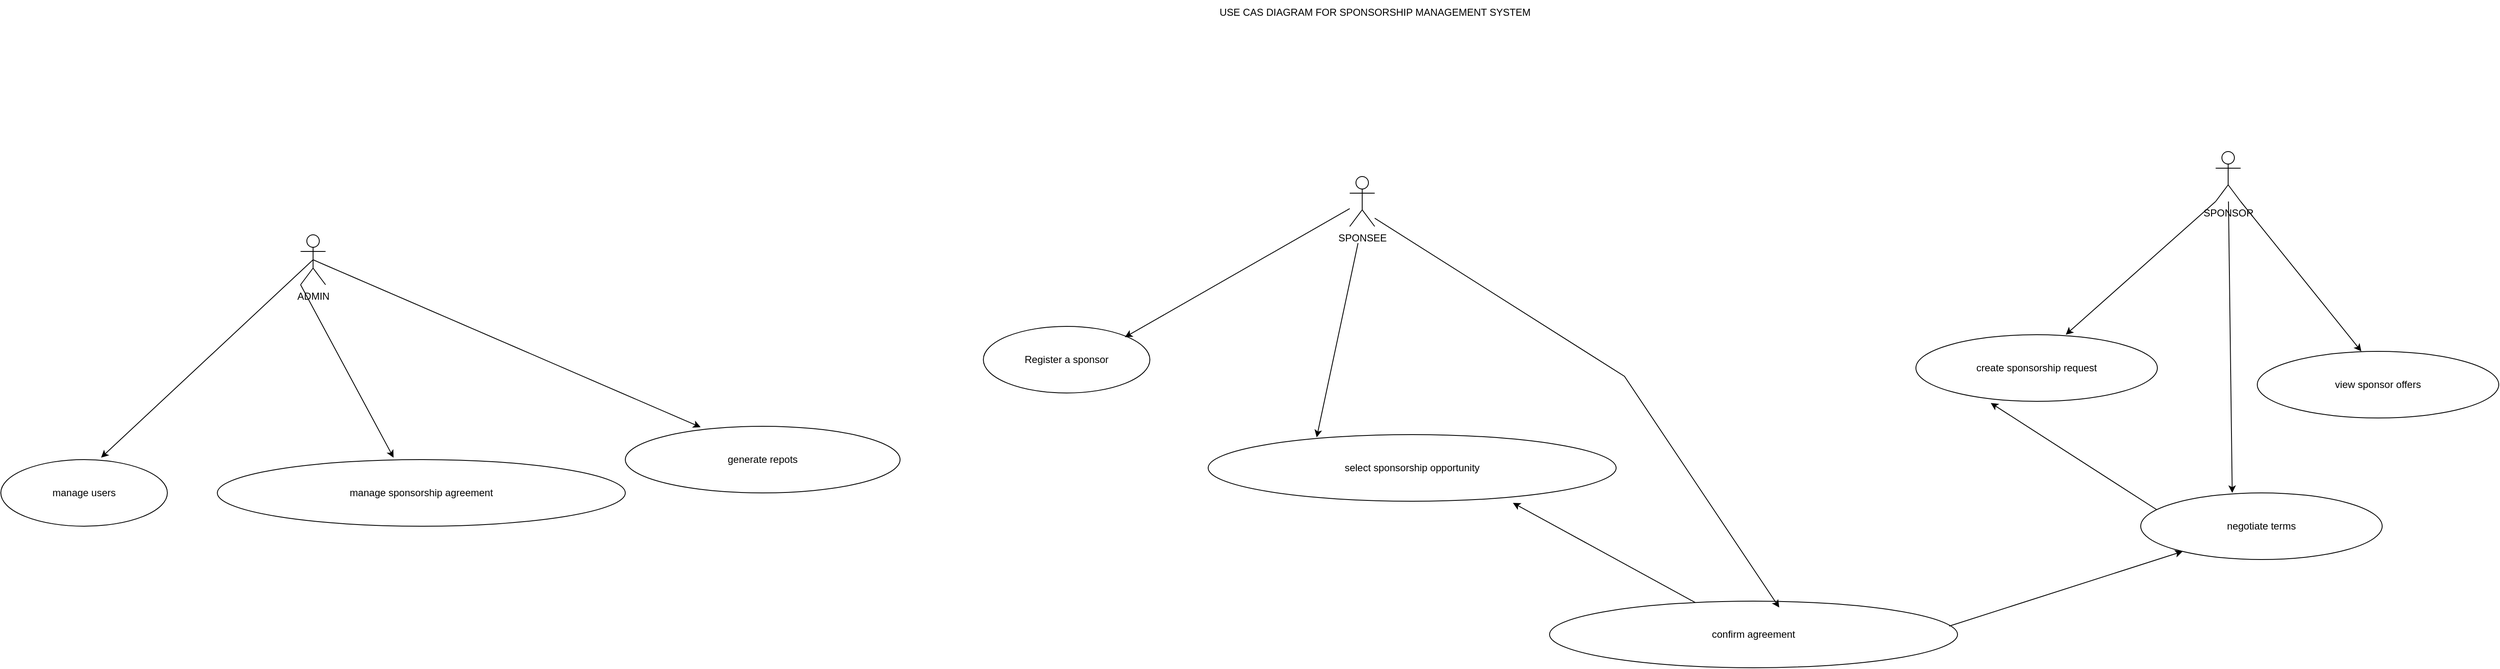 <mxfile version="24.7.8">
  <diagram name="Page-1" id="TJ8Hw3WQct_cEfJlCTjY">
    <mxGraphModel dx="9182" dy="4572" grid="1" gridSize="10" guides="1" tooltips="1" connect="1" arrows="1" fold="1" page="1" pageScale="1" pageWidth="850" pageHeight="1100" math="0" shadow="0">
      <root>
        <mxCell id="0" />
        <mxCell id="1" parent="0" />
        <mxCell id="8lTJB4vaAkftzT6UlgCj-1" value="ADMIN" style="shape=umlActor;verticalLabelPosition=bottom;verticalAlign=top;html=1;outlineConnect=0;" parent="1" vertex="1">
          <mxGeometry x="-1570" y="210" width="30" height="60" as="geometry" />
        </mxCell>
        <mxCell id="8lTJB4vaAkftzT6UlgCj-2" value="manage users" style="ellipse;whiteSpace=wrap;html=1;" parent="1" vertex="1">
          <mxGeometry x="-1930" y="480" width="200" height="80" as="geometry" />
        </mxCell>
        <mxCell id="8lTJB4vaAkftzT6UlgCj-3" value="manage sponsorship agreement" style="ellipse;whiteSpace=wrap;html=1;" parent="1" vertex="1">
          <mxGeometry x="-1670" y="480" width="490" height="80" as="geometry" />
        </mxCell>
        <mxCell id="8lTJB4vaAkftzT6UlgCj-4" value="generate repots" style="ellipse;whiteSpace=wrap;html=1;" parent="1" vertex="1">
          <mxGeometry x="-1180" y="440" width="330" height="80" as="geometry" />
        </mxCell>
        <mxCell id="8lTJB4vaAkftzT6UlgCj-10" value="" style="endArrow=classic;html=1;rounded=0;entryX=0.602;entryY=-0.029;entryDx=0;entryDy=0;entryPerimeter=0;exitX=0.5;exitY=0.5;exitDx=0;exitDy=0;exitPerimeter=0;" parent="1" source="8lTJB4vaAkftzT6UlgCj-1" target="8lTJB4vaAkftzT6UlgCj-2" edge="1">
          <mxGeometry width="50" height="50" relative="1" as="geometry">
            <mxPoint x="-1580" y="260" as="sourcePoint" />
            <mxPoint x="-2070" y="580" as="targetPoint" />
          </mxGeometry>
        </mxCell>
        <mxCell id="8lTJB4vaAkftzT6UlgCj-11" value="" style="endArrow=classic;html=1;rounded=0;entryX=0.274;entryY=0.013;entryDx=0;entryDy=0;entryPerimeter=0;exitX=0.5;exitY=0.5;exitDx=0;exitDy=0;exitPerimeter=0;" parent="1" source="8lTJB4vaAkftzT6UlgCj-1" target="8lTJB4vaAkftzT6UlgCj-4" edge="1">
          <mxGeometry width="50" height="50" relative="1" as="geometry">
            <mxPoint x="-1010" y="2" as="sourcePoint" />
            <mxPoint x="-1250" y="210" as="targetPoint" />
          </mxGeometry>
        </mxCell>
        <mxCell id="8lTJB4vaAkftzT6UlgCj-12" value="" style="endArrow=classic;html=1;rounded=0;entryX=0.432;entryY=-0.029;entryDx=0;entryDy=0;entryPerimeter=0;exitX=0;exitY=1;exitDx=0;exitDy=0;exitPerimeter=0;" parent="1" source="8lTJB4vaAkftzT6UlgCj-1" target="8lTJB4vaAkftzT6UlgCj-3" edge="1">
          <mxGeometry width="50" height="50" relative="1" as="geometry">
            <mxPoint x="-1540" y="310" as="sourcePoint" />
            <mxPoint x="-1500" y="388" as="targetPoint" />
          </mxGeometry>
        </mxCell>
        <mxCell id="8lTJB4vaAkftzT6UlgCj-13" value="SPONSEE" style="shape=umlActor;verticalLabelPosition=bottom;verticalAlign=top;html=1;outlineConnect=0;" parent="1" vertex="1">
          <mxGeometry x="-310" y="140" width="30" height="60" as="geometry" />
        </mxCell>
        <mxCell id="8lTJB4vaAkftzT6UlgCj-14" value="select sponsorship opportunity" style="ellipse;whiteSpace=wrap;html=1;" parent="1" vertex="1">
          <mxGeometry x="-480" y="450" width="490" height="80" as="geometry" />
        </mxCell>
        <mxCell id="8lTJB4vaAkftzT6UlgCj-15" value="Register a sponsor" style="ellipse;whiteSpace=wrap;html=1;" parent="1" vertex="1">
          <mxGeometry x="-750" y="320" width="200" height="80" as="geometry" />
        </mxCell>
        <mxCell id="8lTJB4vaAkftzT6UlgCj-16" value="confirm agreement" style="ellipse;whiteSpace=wrap;html=1;" parent="1" vertex="1">
          <mxGeometry x="-70" y="650" width="490" height="80" as="geometry" />
        </mxCell>
        <mxCell id="8lTJB4vaAkftzT6UlgCj-17" value="" style="endArrow=classic;html=1;rounded=0;entryX=0.563;entryY=0.096;entryDx=0;entryDy=0;entryPerimeter=0;exitX=0.5;exitY=0.5;exitDx=0;exitDy=0;exitPerimeter=0;" parent="1" target="8lTJB4vaAkftzT6UlgCj-16" edge="1">
          <mxGeometry width="50" height="50" relative="1" as="geometry">
            <mxPoint x="-280" y="190" as="sourcePoint" />
            <mxPoint x="325" y="441" as="targetPoint" />
            <Array as="points">
              <mxPoint x="20" y="380" />
            </Array>
          </mxGeometry>
        </mxCell>
        <mxCell id="8lTJB4vaAkftzT6UlgCj-18" value="" style="endArrow=classic;html=1;rounded=0;entryX=0.266;entryY=0.04;entryDx=0;entryDy=0;entryPerimeter=0;" parent="1" target="8lTJB4vaAkftzT6UlgCj-14" edge="1">
          <mxGeometry width="50" height="50" relative="1" as="geometry">
            <mxPoint x="-300" y="220" as="sourcePoint" />
            <mxPoint x="-338" y="324" as="targetPoint" />
          </mxGeometry>
        </mxCell>
        <mxCell id="8lTJB4vaAkftzT6UlgCj-20" value="" style="endArrow=classic;html=1;rounded=0;entryX=0.266;entryY=0.04;entryDx=0;entryDy=0;entryPerimeter=0;" parent="1" source="8lTJB4vaAkftzT6UlgCj-13" edge="1">
          <mxGeometry width="50" height="50" relative="1" as="geometry">
            <mxPoint x="-531" y="80" as="sourcePoint" />
            <mxPoint x="-580" y="333" as="targetPoint" />
          </mxGeometry>
        </mxCell>
        <mxCell id="8lTJB4vaAkftzT6UlgCj-21" value="negotiate terms" style="ellipse;whiteSpace=wrap;html=1;" parent="1" vertex="1">
          <mxGeometry x="640" y="520" width="290" height="80" as="geometry" />
        </mxCell>
        <mxCell id="8lTJB4vaAkftzT6UlgCj-22" value="create sponsorship request" style="ellipse;whiteSpace=wrap;html=1;" parent="1" vertex="1">
          <mxGeometry x="370" y="330" width="290" height="80" as="geometry" />
        </mxCell>
        <mxCell id="8lTJB4vaAkftzT6UlgCj-23" value="view sponsor offers" style="ellipse;whiteSpace=wrap;html=1;" parent="1" vertex="1">
          <mxGeometry x="780" y="350" width="290" height="80" as="geometry" />
        </mxCell>
        <mxCell id="8lTJB4vaAkftzT6UlgCj-24" value="SPONSOR" style="shape=umlActor;verticalLabelPosition=bottom;verticalAlign=top;html=1;outlineConnect=0;" parent="1" vertex="1">
          <mxGeometry x="730" y="110" width="30" height="60" as="geometry" />
        </mxCell>
        <mxCell id="8lTJB4vaAkftzT6UlgCj-25" value="" style="endArrow=classic;html=1;rounded=0;entryX=0.379;entryY=0;entryDx=0;entryDy=0;entryPerimeter=0;" parent="1" source="8lTJB4vaAkftzT6UlgCj-24" target="8lTJB4vaAkftzT6UlgCj-21" edge="1">
          <mxGeometry width="50" height="50" relative="1" as="geometry">
            <mxPoint x="860" as="sourcePoint" />
            <mxPoint x="960" y="30" as="targetPoint" />
          </mxGeometry>
        </mxCell>
        <mxCell id="8lTJB4vaAkftzT6UlgCj-26" value="" style="endArrow=classic;html=1;rounded=0;" parent="1" target="8lTJB4vaAkftzT6UlgCj-21" edge="1">
          <mxGeometry width="50" height="50" relative="1" as="geometry">
            <mxPoint x="410" y="680" as="sourcePoint" />
            <mxPoint x="460" y="630" as="targetPoint" />
          </mxGeometry>
        </mxCell>
        <mxCell id="8lTJB4vaAkftzT6UlgCj-27" value="" style="endArrow=classic;html=1;rounded=0;entryX=0.747;entryY=1.025;entryDx=0;entryDy=0;entryPerimeter=0;" parent="1" source="8lTJB4vaAkftzT6UlgCj-16" target="8lTJB4vaAkftzT6UlgCj-14" edge="1">
          <mxGeometry width="50" height="50" relative="1" as="geometry">
            <mxPoint x="-220" y="800" as="sourcePoint" />
            <mxPoint x="-170" y="750" as="targetPoint" />
          </mxGeometry>
        </mxCell>
        <mxCell id="8lTJB4vaAkftzT6UlgCj-28" value="" style="endArrow=classic;html=1;rounded=0;entryX=0.31;entryY=1.025;entryDx=0;entryDy=0;entryPerimeter=0;" parent="1" target="8lTJB4vaAkftzT6UlgCj-22" edge="1">
          <mxGeometry width="50" height="50" relative="1" as="geometry">
            <mxPoint x="659" y="540" as="sourcePoint" />
            <mxPoint x="440" y="420" as="targetPoint" />
          </mxGeometry>
        </mxCell>
        <mxCell id="8lTJB4vaAkftzT6UlgCj-29" value="" style="endArrow=classic;html=1;rounded=0;entryX=0.266;entryY=0.04;entryDx=0;entryDy=0;entryPerimeter=0;exitX=0;exitY=1;exitDx=0;exitDy=0;exitPerimeter=0;" parent="1" source="8lTJB4vaAkftzT6UlgCj-24" edge="1">
          <mxGeometry width="50" height="50" relative="1" as="geometry">
            <mxPoint x="600" y="97" as="sourcePoint" />
            <mxPoint x="550" y="330" as="targetPoint" />
          </mxGeometry>
        </mxCell>
        <mxCell id="8lTJB4vaAkftzT6UlgCj-30" value="" style="endArrow=classic;html=1;rounded=0;entryX=0.379;entryY=0;entryDx=0;entryDy=0;entryPerimeter=0;exitX=1;exitY=1;exitDx=0;exitDy=0;exitPerimeter=0;" parent="1" source="8lTJB4vaAkftzT6UlgCj-24" edge="1">
          <mxGeometry width="50" height="50" relative="1" as="geometry">
            <mxPoint x="900" as="sourcePoint" />
            <mxPoint x="905" y="350" as="targetPoint" />
          </mxGeometry>
        </mxCell>
        <mxCell id="8lTJB4vaAkftzT6UlgCj-31" value="USE CAS DIAGRAM FOR SPONSORSHIP MANAGEMENT SYSTEM" style="text;html=1;align=center;verticalAlign=middle;resizable=0;points=[];autosize=1;strokeColor=none;fillColor=none;" parent="1" vertex="1">
          <mxGeometry x="-480" y="-72" width="400" height="30" as="geometry" />
        </mxCell>
      </root>
    </mxGraphModel>
  </diagram>
</mxfile>
